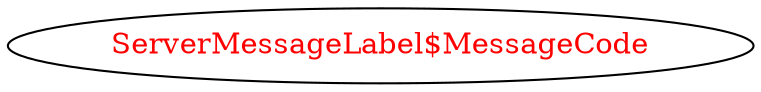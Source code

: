 digraph dependencyGraph {
 concentrate=true;
 ranksep="2.0";
 rankdir="LR"; 
 splines="ortho";
"ServerMessageLabel$MessageCode" [fontcolor="red"];
}